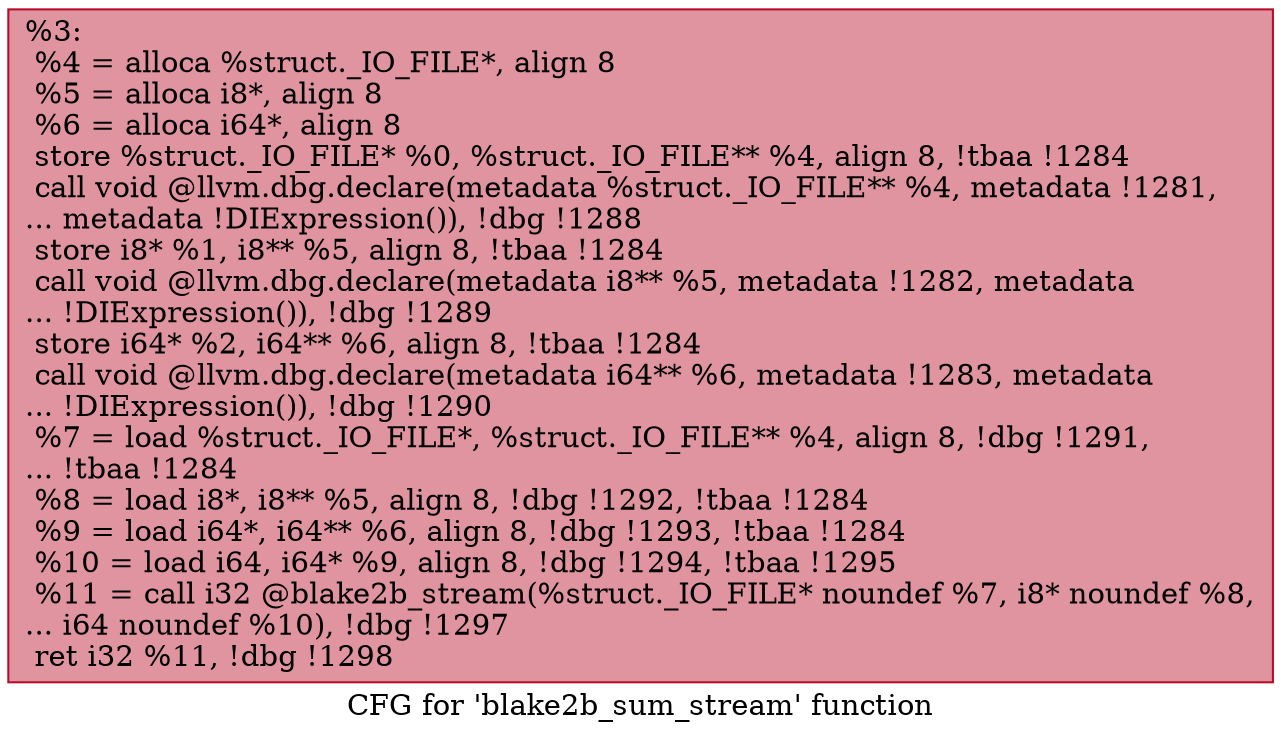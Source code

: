 digraph "CFG for 'blake2b_sum_stream' function" {
	label="CFG for 'blake2b_sum_stream' function";

	Node0x1e29f70 [shape=record,color="#b70d28ff", style=filled, fillcolor="#b70d2870",label="{%3:\l  %4 = alloca %struct._IO_FILE*, align 8\l  %5 = alloca i8*, align 8\l  %6 = alloca i64*, align 8\l  store %struct._IO_FILE* %0, %struct._IO_FILE** %4, align 8, !tbaa !1284\l  call void @llvm.dbg.declare(metadata %struct._IO_FILE** %4, metadata !1281,\l... metadata !DIExpression()), !dbg !1288\l  store i8* %1, i8** %5, align 8, !tbaa !1284\l  call void @llvm.dbg.declare(metadata i8** %5, metadata !1282, metadata\l... !DIExpression()), !dbg !1289\l  store i64* %2, i64** %6, align 8, !tbaa !1284\l  call void @llvm.dbg.declare(metadata i64** %6, metadata !1283, metadata\l... !DIExpression()), !dbg !1290\l  %7 = load %struct._IO_FILE*, %struct._IO_FILE** %4, align 8, !dbg !1291,\l... !tbaa !1284\l  %8 = load i8*, i8** %5, align 8, !dbg !1292, !tbaa !1284\l  %9 = load i64*, i64** %6, align 8, !dbg !1293, !tbaa !1284\l  %10 = load i64, i64* %9, align 8, !dbg !1294, !tbaa !1295\l  %11 = call i32 @blake2b_stream(%struct._IO_FILE* noundef %7, i8* noundef %8,\l... i64 noundef %10), !dbg !1297\l  ret i32 %11, !dbg !1298\l}"];
}
